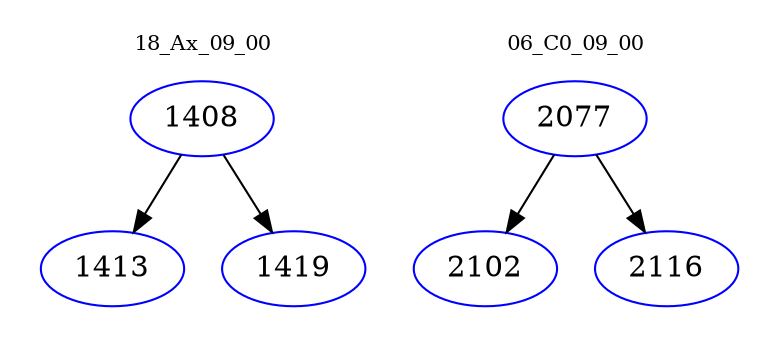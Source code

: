 digraph{
subgraph cluster_0 {
color = white
label = "18_Ax_09_00";
fontsize=10;
T0_1408 [label="1408", color="blue"]
T0_1408 -> T0_1413 [color="black"]
T0_1413 [label="1413", color="blue"]
T0_1408 -> T0_1419 [color="black"]
T0_1419 [label="1419", color="blue"]
}
subgraph cluster_1 {
color = white
label = "06_C0_09_00";
fontsize=10;
T1_2077 [label="2077", color="blue"]
T1_2077 -> T1_2102 [color="black"]
T1_2102 [label="2102", color="blue"]
T1_2077 -> T1_2116 [color="black"]
T1_2116 [label="2116", color="blue"]
}
}
